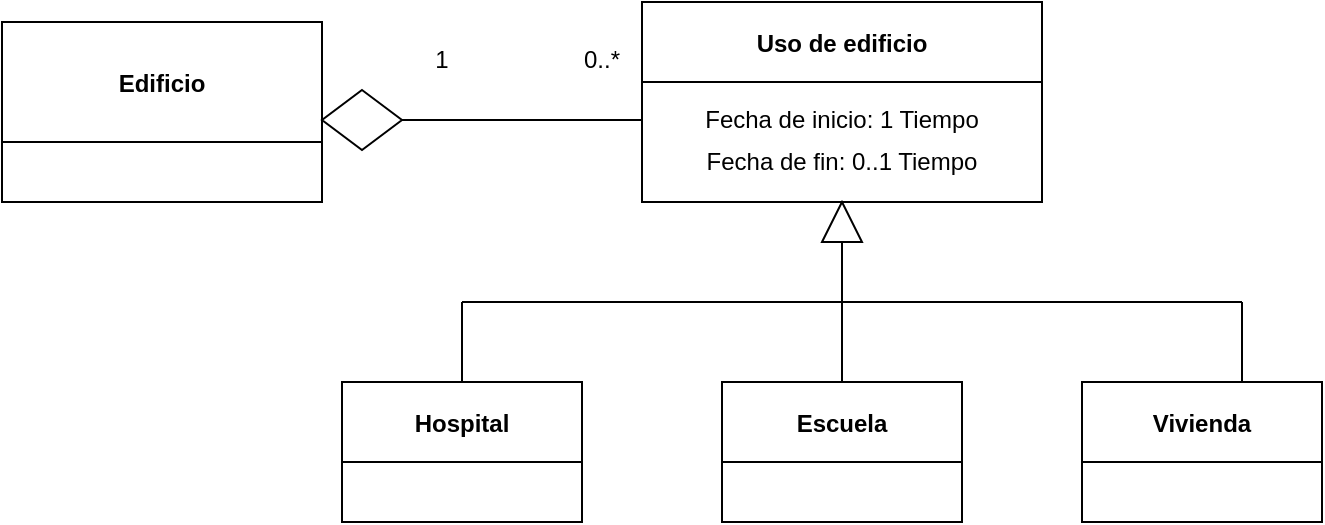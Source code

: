 <mxfile>
    <diagram id="KkLaFbu2Xf1jGMgU1E9N" name="Página-1">
        <mxGraphModel dx="697" dy="374" grid="1" gridSize="10" guides="1" tooltips="1" connect="1" arrows="1" fold="1" page="1" pageScale="1" pageWidth="827" pageHeight="1169" math="0" shadow="0">
            <root>
                <mxCell id="0"/>
                <mxCell id="1" parent="0"/>
                <mxCell id="3" value="Edificio" style="swimlane;startSize=60;" vertex="1" parent="1">
                    <mxGeometry x="80" y="90" width="160" height="90" as="geometry"/>
                </mxCell>
                <mxCell id="5" value="" style="rhombus;whiteSpace=wrap;html=1;" vertex="1" parent="1">
                    <mxGeometry x="240" y="124" width="40" height="30" as="geometry"/>
                </mxCell>
                <mxCell id="6" value="" style="endArrow=none;html=1;exitX=1;exitY=0.5;exitDx=0;exitDy=0;" edge="1" parent="1" source="5">
                    <mxGeometry width="50" height="50" relative="1" as="geometry">
                        <mxPoint x="320" y="230" as="sourcePoint"/>
                        <mxPoint x="400" y="139" as="targetPoint"/>
                    </mxGeometry>
                </mxCell>
                <mxCell id="7" value="0..*" style="text;html=1;strokeColor=none;fillColor=none;align=center;verticalAlign=middle;whiteSpace=wrap;rounded=0;" vertex="1" parent="1">
                    <mxGeometry x="350" y="94" width="60" height="30" as="geometry"/>
                </mxCell>
                <mxCell id="8" value="1" style="text;html=1;strokeColor=none;fillColor=none;align=center;verticalAlign=middle;whiteSpace=wrap;rounded=0;" vertex="1" parent="1">
                    <mxGeometry x="270" y="94" width="60" height="30" as="geometry"/>
                </mxCell>
                <mxCell id="9" value="Uso de edificio" style="swimlane;startSize=40;" vertex="1" parent="1">
                    <mxGeometry x="400" y="80" width="200" height="100" as="geometry"/>
                </mxCell>
                <mxCell id="10" value="Fecha de inicio: 1 Tiempo" style="text;html=1;strokeColor=none;fillColor=none;align=center;verticalAlign=middle;whiteSpace=wrap;rounded=0;" vertex="1" parent="9">
                    <mxGeometry x="25" y="59" width="150" as="geometry"/>
                </mxCell>
                <mxCell id="11" value="Fecha de fin: 0..1 Tiempo" style="text;html=1;strokeColor=none;fillColor=none;align=center;verticalAlign=middle;whiteSpace=wrap;rounded=0;" vertex="1" parent="9">
                    <mxGeometry x="25" y="80" width="150" as="geometry"/>
                </mxCell>
                <mxCell id="12" value="" style="triangle;whiteSpace=wrap;html=1;rotation=-90;" vertex="1" parent="1">
                    <mxGeometry x="490" y="180" width="20" height="20" as="geometry"/>
                </mxCell>
                <mxCell id="13" value="" style="endArrow=none;html=1;entryX=0;entryY=0.5;entryDx=0;entryDy=0;" edge="1" parent="1" target="12">
                    <mxGeometry width="50" height="50" relative="1" as="geometry">
                        <mxPoint x="500" y="230" as="sourcePoint"/>
                        <mxPoint x="530" y="180" as="targetPoint"/>
                        <Array as="points">
                            <mxPoint x="500" y="210"/>
                        </Array>
                    </mxGeometry>
                </mxCell>
                <mxCell id="14" value="" style="endArrow=none;html=1;" edge="1" parent="1">
                    <mxGeometry width="50" height="50" relative="1" as="geometry">
                        <mxPoint x="310" y="230" as="sourcePoint"/>
                        <mxPoint x="700" y="230" as="targetPoint"/>
                    </mxGeometry>
                </mxCell>
                <mxCell id="15" value="" style="endArrow=none;html=1;" edge="1" parent="1">
                    <mxGeometry width="50" height="50" relative="1" as="geometry">
                        <mxPoint x="700" y="230" as="sourcePoint"/>
                        <mxPoint x="700" y="280" as="targetPoint"/>
                    </mxGeometry>
                </mxCell>
                <mxCell id="16" value="Vivienda" style="swimlane;startSize=40;" vertex="1" parent="1">
                    <mxGeometry x="620" y="270" width="120" height="70" as="geometry"/>
                </mxCell>
                <mxCell id="17" value="" style="endArrow=none;html=1;" edge="1" parent="1">
                    <mxGeometry width="50" height="50" relative="1" as="geometry">
                        <mxPoint x="500" y="230" as="sourcePoint"/>
                        <mxPoint x="500" y="270" as="targetPoint"/>
                    </mxGeometry>
                </mxCell>
                <mxCell id="18" value="Escuela" style="swimlane;startSize=40;" vertex="1" parent="1">
                    <mxGeometry x="440" y="270" width="120" height="70" as="geometry"/>
                </mxCell>
                <mxCell id="19" value="" style="endArrow=none;html=1;" edge="1" parent="1">
                    <mxGeometry width="50" height="50" relative="1" as="geometry">
                        <mxPoint x="310" y="270" as="sourcePoint"/>
                        <mxPoint x="310" y="230" as="targetPoint"/>
                    </mxGeometry>
                </mxCell>
                <mxCell id="20" value="Hospital" style="swimlane;startSize=40;" vertex="1" parent="1">
                    <mxGeometry x="250" y="270" width="120" height="70" as="geometry"/>
                </mxCell>
            </root>
        </mxGraphModel>
    </diagram>
</mxfile>